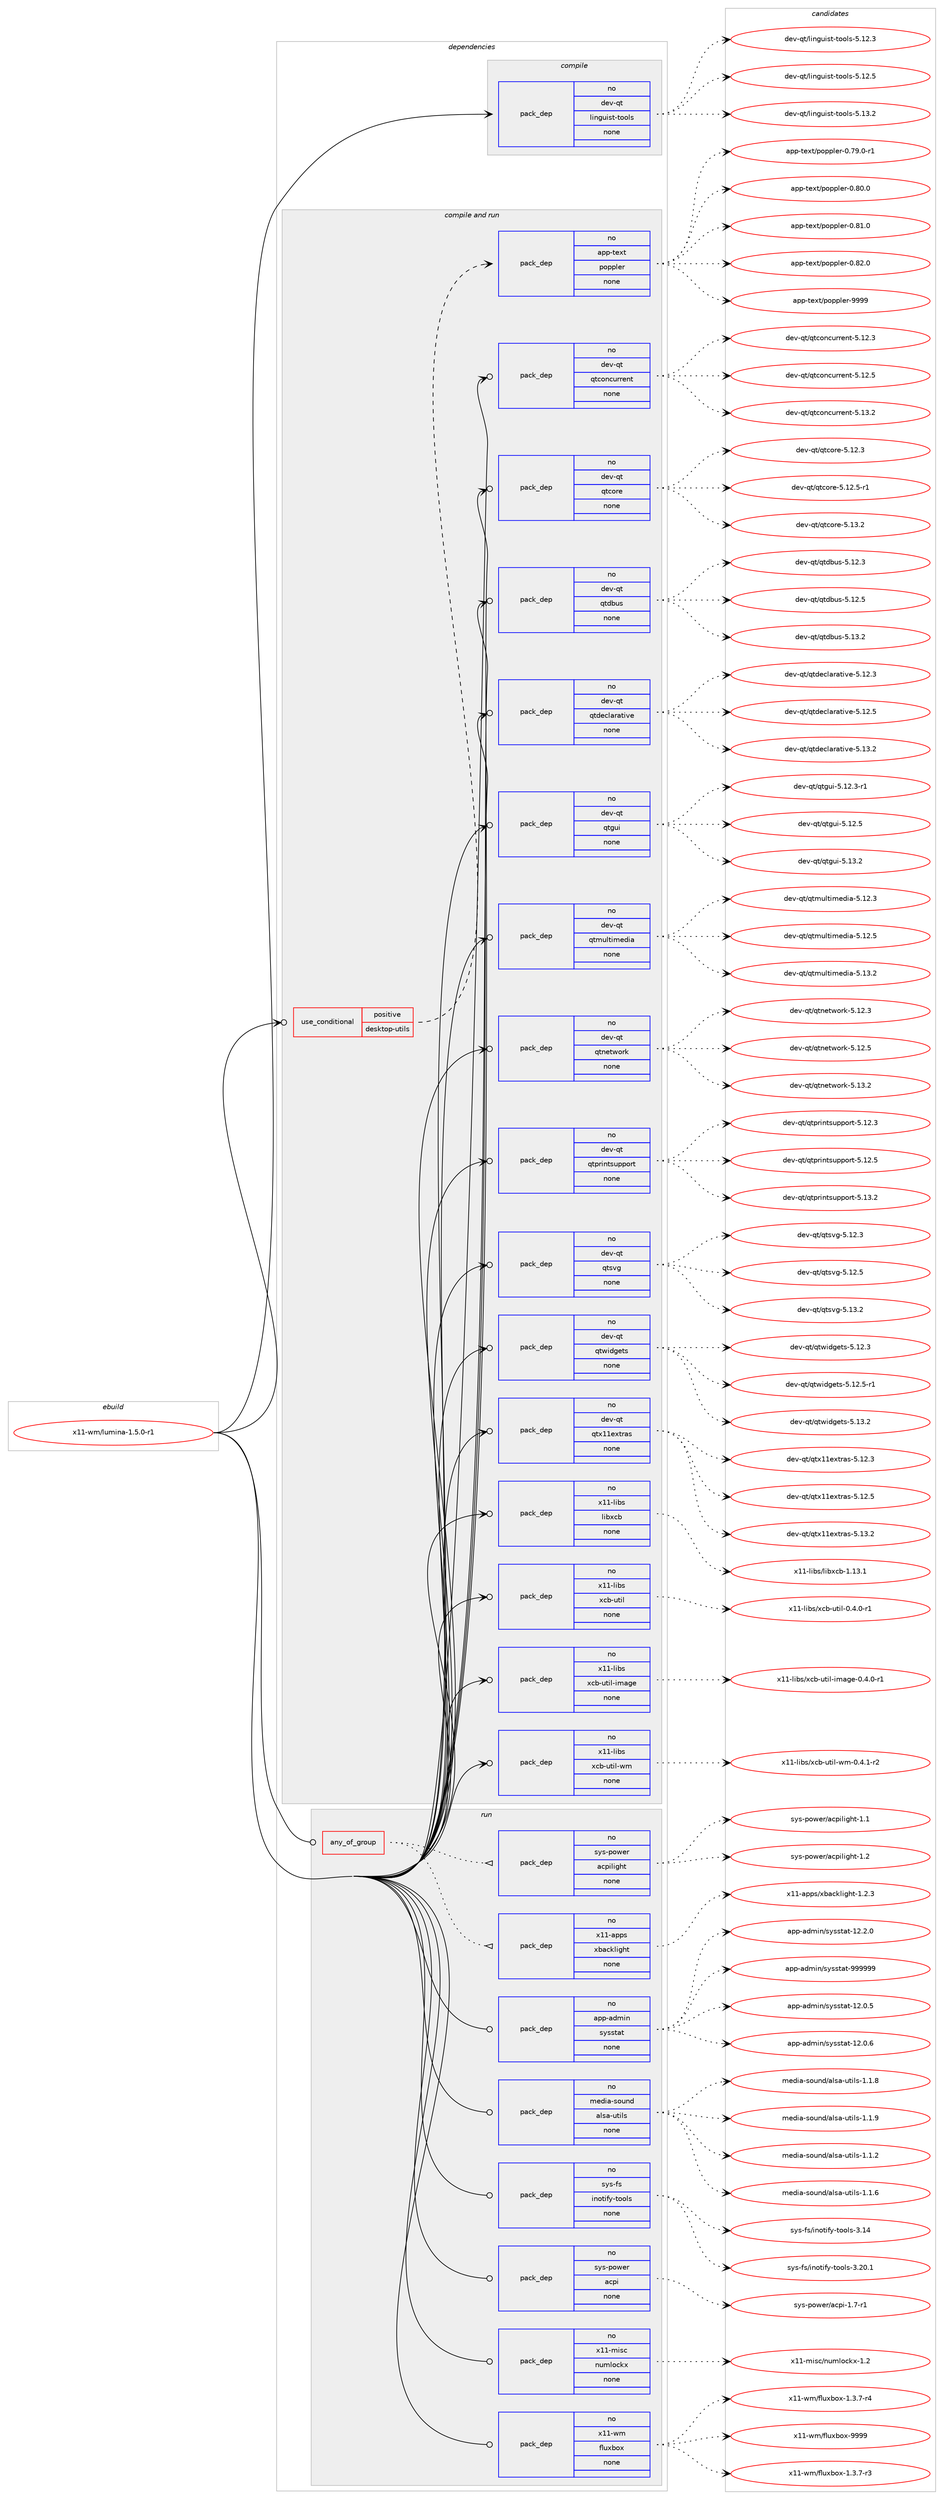 digraph prolog {

# *************
# Graph options
# *************

newrank=true;
concentrate=true;
compound=true;
graph [rankdir=LR,fontname=Helvetica,fontsize=10,ranksep=1.5];#, ranksep=2.5, nodesep=0.2];
edge  [arrowhead=vee];
node  [fontname=Helvetica,fontsize=10];

# **********
# The ebuild
# **********

subgraph cluster_leftcol {
color=gray;
rank=same;
label=<<i>ebuild</i>>;
id [label="x11-wm/lumina-1.5.0-r1", color=red, width=4, href="../x11-wm/lumina-1.5.0-r1.svg"];
}

# ****************
# The dependencies
# ****************

subgraph cluster_midcol {
color=gray;
label=<<i>dependencies</i>>;
subgraph cluster_compile {
fillcolor="#eeeeee";
style=filled;
label=<<i>compile</i>>;
subgraph pack688874 {
dependency926371 [label=<<TABLE BORDER="0" CELLBORDER="1" CELLSPACING="0" CELLPADDING="4" WIDTH="220"><TR><TD ROWSPAN="6" CELLPADDING="30">pack_dep</TD></TR><TR><TD WIDTH="110">no</TD></TR><TR><TD>dev-qt</TD></TR><TR><TD>linguist-tools</TD></TR><TR><TD>none</TD></TR><TR><TD></TD></TR></TABLE>>, shape=none, color=blue];
}
id:e -> dependency926371:w [weight=20,style="solid",arrowhead="vee"];
}
subgraph cluster_compileandrun {
fillcolor="#eeeeee";
style=filled;
label=<<i>compile and run</i>>;
subgraph cond220649 {
dependency926372 [label=<<TABLE BORDER="0" CELLBORDER="1" CELLSPACING="0" CELLPADDING="4"><TR><TD ROWSPAN="3" CELLPADDING="10">use_conditional</TD></TR><TR><TD>positive</TD></TR><TR><TD>desktop-utils</TD></TR></TABLE>>, shape=none, color=red];
subgraph pack688875 {
dependency926373 [label=<<TABLE BORDER="0" CELLBORDER="1" CELLSPACING="0" CELLPADDING="4" WIDTH="220"><TR><TD ROWSPAN="6" CELLPADDING="30">pack_dep</TD></TR><TR><TD WIDTH="110">no</TD></TR><TR><TD>app-text</TD></TR><TR><TD>poppler</TD></TR><TR><TD>none</TD></TR><TR><TD></TD></TR></TABLE>>, shape=none, color=blue];
}
dependency926372:e -> dependency926373:w [weight=20,style="dashed",arrowhead="vee"];
}
id:e -> dependency926372:w [weight=20,style="solid",arrowhead="odotvee"];
subgraph pack688876 {
dependency926374 [label=<<TABLE BORDER="0" CELLBORDER="1" CELLSPACING="0" CELLPADDING="4" WIDTH="220"><TR><TD ROWSPAN="6" CELLPADDING="30">pack_dep</TD></TR><TR><TD WIDTH="110">no</TD></TR><TR><TD>dev-qt</TD></TR><TR><TD>qtconcurrent</TD></TR><TR><TD>none</TD></TR><TR><TD></TD></TR></TABLE>>, shape=none, color=blue];
}
id:e -> dependency926374:w [weight=20,style="solid",arrowhead="odotvee"];
subgraph pack688877 {
dependency926375 [label=<<TABLE BORDER="0" CELLBORDER="1" CELLSPACING="0" CELLPADDING="4" WIDTH="220"><TR><TD ROWSPAN="6" CELLPADDING="30">pack_dep</TD></TR><TR><TD WIDTH="110">no</TD></TR><TR><TD>dev-qt</TD></TR><TR><TD>qtcore</TD></TR><TR><TD>none</TD></TR><TR><TD></TD></TR></TABLE>>, shape=none, color=blue];
}
id:e -> dependency926375:w [weight=20,style="solid",arrowhead="odotvee"];
subgraph pack688878 {
dependency926376 [label=<<TABLE BORDER="0" CELLBORDER="1" CELLSPACING="0" CELLPADDING="4" WIDTH="220"><TR><TD ROWSPAN="6" CELLPADDING="30">pack_dep</TD></TR><TR><TD WIDTH="110">no</TD></TR><TR><TD>dev-qt</TD></TR><TR><TD>qtdbus</TD></TR><TR><TD>none</TD></TR><TR><TD></TD></TR></TABLE>>, shape=none, color=blue];
}
id:e -> dependency926376:w [weight=20,style="solid",arrowhead="odotvee"];
subgraph pack688879 {
dependency926377 [label=<<TABLE BORDER="0" CELLBORDER="1" CELLSPACING="0" CELLPADDING="4" WIDTH="220"><TR><TD ROWSPAN="6" CELLPADDING="30">pack_dep</TD></TR><TR><TD WIDTH="110">no</TD></TR><TR><TD>dev-qt</TD></TR><TR><TD>qtdeclarative</TD></TR><TR><TD>none</TD></TR><TR><TD></TD></TR></TABLE>>, shape=none, color=blue];
}
id:e -> dependency926377:w [weight=20,style="solid",arrowhead="odotvee"];
subgraph pack688880 {
dependency926378 [label=<<TABLE BORDER="0" CELLBORDER="1" CELLSPACING="0" CELLPADDING="4" WIDTH="220"><TR><TD ROWSPAN="6" CELLPADDING="30">pack_dep</TD></TR><TR><TD WIDTH="110">no</TD></TR><TR><TD>dev-qt</TD></TR><TR><TD>qtgui</TD></TR><TR><TD>none</TD></TR><TR><TD></TD></TR></TABLE>>, shape=none, color=blue];
}
id:e -> dependency926378:w [weight=20,style="solid",arrowhead="odotvee"];
subgraph pack688881 {
dependency926379 [label=<<TABLE BORDER="0" CELLBORDER="1" CELLSPACING="0" CELLPADDING="4" WIDTH="220"><TR><TD ROWSPAN="6" CELLPADDING="30">pack_dep</TD></TR><TR><TD WIDTH="110">no</TD></TR><TR><TD>dev-qt</TD></TR><TR><TD>qtmultimedia</TD></TR><TR><TD>none</TD></TR><TR><TD></TD></TR></TABLE>>, shape=none, color=blue];
}
id:e -> dependency926379:w [weight=20,style="solid",arrowhead="odotvee"];
subgraph pack688882 {
dependency926380 [label=<<TABLE BORDER="0" CELLBORDER="1" CELLSPACING="0" CELLPADDING="4" WIDTH="220"><TR><TD ROWSPAN="6" CELLPADDING="30">pack_dep</TD></TR><TR><TD WIDTH="110">no</TD></TR><TR><TD>dev-qt</TD></TR><TR><TD>qtnetwork</TD></TR><TR><TD>none</TD></TR><TR><TD></TD></TR></TABLE>>, shape=none, color=blue];
}
id:e -> dependency926380:w [weight=20,style="solid",arrowhead="odotvee"];
subgraph pack688883 {
dependency926381 [label=<<TABLE BORDER="0" CELLBORDER="1" CELLSPACING="0" CELLPADDING="4" WIDTH="220"><TR><TD ROWSPAN="6" CELLPADDING="30">pack_dep</TD></TR><TR><TD WIDTH="110">no</TD></TR><TR><TD>dev-qt</TD></TR><TR><TD>qtprintsupport</TD></TR><TR><TD>none</TD></TR><TR><TD></TD></TR></TABLE>>, shape=none, color=blue];
}
id:e -> dependency926381:w [weight=20,style="solid",arrowhead="odotvee"];
subgraph pack688884 {
dependency926382 [label=<<TABLE BORDER="0" CELLBORDER="1" CELLSPACING="0" CELLPADDING="4" WIDTH="220"><TR><TD ROWSPAN="6" CELLPADDING="30">pack_dep</TD></TR><TR><TD WIDTH="110">no</TD></TR><TR><TD>dev-qt</TD></TR><TR><TD>qtsvg</TD></TR><TR><TD>none</TD></TR><TR><TD></TD></TR></TABLE>>, shape=none, color=blue];
}
id:e -> dependency926382:w [weight=20,style="solid",arrowhead="odotvee"];
subgraph pack688885 {
dependency926383 [label=<<TABLE BORDER="0" CELLBORDER="1" CELLSPACING="0" CELLPADDING="4" WIDTH="220"><TR><TD ROWSPAN="6" CELLPADDING="30">pack_dep</TD></TR><TR><TD WIDTH="110">no</TD></TR><TR><TD>dev-qt</TD></TR><TR><TD>qtwidgets</TD></TR><TR><TD>none</TD></TR><TR><TD></TD></TR></TABLE>>, shape=none, color=blue];
}
id:e -> dependency926383:w [weight=20,style="solid",arrowhead="odotvee"];
subgraph pack688886 {
dependency926384 [label=<<TABLE BORDER="0" CELLBORDER="1" CELLSPACING="0" CELLPADDING="4" WIDTH="220"><TR><TD ROWSPAN="6" CELLPADDING="30">pack_dep</TD></TR><TR><TD WIDTH="110">no</TD></TR><TR><TD>dev-qt</TD></TR><TR><TD>qtx11extras</TD></TR><TR><TD>none</TD></TR><TR><TD></TD></TR></TABLE>>, shape=none, color=blue];
}
id:e -> dependency926384:w [weight=20,style="solid",arrowhead="odotvee"];
subgraph pack688887 {
dependency926385 [label=<<TABLE BORDER="0" CELLBORDER="1" CELLSPACING="0" CELLPADDING="4" WIDTH="220"><TR><TD ROWSPAN="6" CELLPADDING="30">pack_dep</TD></TR><TR><TD WIDTH="110">no</TD></TR><TR><TD>x11-libs</TD></TR><TR><TD>libxcb</TD></TR><TR><TD>none</TD></TR><TR><TD></TD></TR></TABLE>>, shape=none, color=blue];
}
id:e -> dependency926385:w [weight=20,style="solid",arrowhead="odotvee"];
subgraph pack688888 {
dependency926386 [label=<<TABLE BORDER="0" CELLBORDER="1" CELLSPACING="0" CELLPADDING="4" WIDTH="220"><TR><TD ROWSPAN="6" CELLPADDING="30">pack_dep</TD></TR><TR><TD WIDTH="110">no</TD></TR><TR><TD>x11-libs</TD></TR><TR><TD>xcb-util</TD></TR><TR><TD>none</TD></TR><TR><TD></TD></TR></TABLE>>, shape=none, color=blue];
}
id:e -> dependency926386:w [weight=20,style="solid",arrowhead="odotvee"];
subgraph pack688889 {
dependency926387 [label=<<TABLE BORDER="0" CELLBORDER="1" CELLSPACING="0" CELLPADDING="4" WIDTH="220"><TR><TD ROWSPAN="6" CELLPADDING="30">pack_dep</TD></TR><TR><TD WIDTH="110">no</TD></TR><TR><TD>x11-libs</TD></TR><TR><TD>xcb-util-image</TD></TR><TR><TD>none</TD></TR><TR><TD></TD></TR></TABLE>>, shape=none, color=blue];
}
id:e -> dependency926387:w [weight=20,style="solid",arrowhead="odotvee"];
subgraph pack688890 {
dependency926388 [label=<<TABLE BORDER="0" CELLBORDER="1" CELLSPACING="0" CELLPADDING="4" WIDTH="220"><TR><TD ROWSPAN="6" CELLPADDING="30">pack_dep</TD></TR><TR><TD WIDTH="110">no</TD></TR><TR><TD>x11-libs</TD></TR><TR><TD>xcb-util-wm</TD></TR><TR><TD>none</TD></TR><TR><TD></TD></TR></TABLE>>, shape=none, color=blue];
}
id:e -> dependency926388:w [weight=20,style="solid",arrowhead="odotvee"];
}
subgraph cluster_run {
fillcolor="#eeeeee";
style=filled;
label=<<i>run</i>>;
subgraph any16250 {
dependency926389 [label=<<TABLE BORDER="0" CELLBORDER="1" CELLSPACING="0" CELLPADDING="4"><TR><TD CELLPADDING="10">any_of_group</TD></TR></TABLE>>, shape=none, color=red];subgraph pack688891 {
dependency926390 [label=<<TABLE BORDER="0" CELLBORDER="1" CELLSPACING="0" CELLPADDING="4" WIDTH="220"><TR><TD ROWSPAN="6" CELLPADDING="30">pack_dep</TD></TR><TR><TD WIDTH="110">no</TD></TR><TR><TD>x11-apps</TD></TR><TR><TD>xbacklight</TD></TR><TR><TD>none</TD></TR><TR><TD></TD></TR></TABLE>>, shape=none, color=blue];
}
dependency926389:e -> dependency926390:w [weight=20,style="dotted",arrowhead="oinv"];
subgraph pack688892 {
dependency926391 [label=<<TABLE BORDER="0" CELLBORDER="1" CELLSPACING="0" CELLPADDING="4" WIDTH="220"><TR><TD ROWSPAN="6" CELLPADDING="30">pack_dep</TD></TR><TR><TD WIDTH="110">no</TD></TR><TR><TD>sys-power</TD></TR><TR><TD>acpilight</TD></TR><TR><TD>none</TD></TR><TR><TD></TD></TR></TABLE>>, shape=none, color=blue];
}
dependency926389:e -> dependency926391:w [weight=20,style="dotted",arrowhead="oinv"];
}
id:e -> dependency926389:w [weight=20,style="solid",arrowhead="odot"];
subgraph pack688893 {
dependency926392 [label=<<TABLE BORDER="0" CELLBORDER="1" CELLSPACING="0" CELLPADDING="4" WIDTH="220"><TR><TD ROWSPAN="6" CELLPADDING="30">pack_dep</TD></TR><TR><TD WIDTH="110">no</TD></TR><TR><TD>app-admin</TD></TR><TR><TD>sysstat</TD></TR><TR><TD>none</TD></TR><TR><TD></TD></TR></TABLE>>, shape=none, color=blue];
}
id:e -> dependency926392:w [weight=20,style="solid",arrowhead="odot"];
subgraph pack688894 {
dependency926393 [label=<<TABLE BORDER="0" CELLBORDER="1" CELLSPACING="0" CELLPADDING="4" WIDTH="220"><TR><TD ROWSPAN="6" CELLPADDING="30">pack_dep</TD></TR><TR><TD WIDTH="110">no</TD></TR><TR><TD>media-sound</TD></TR><TR><TD>alsa-utils</TD></TR><TR><TD>none</TD></TR><TR><TD></TD></TR></TABLE>>, shape=none, color=blue];
}
id:e -> dependency926393:w [weight=20,style="solid",arrowhead="odot"];
subgraph pack688895 {
dependency926394 [label=<<TABLE BORDER="0" CELLBORDER="1" CELLSPACING="0" CELLPADDING="4" WIDTH="220"><TR><TD ROWSPAN="6" CELLPADDING="30">pack_dep</TD></TR><TR><TD WIDTH="110">no</TD></TR><TR><TD>sys-fs</TD></TR><TR><TD>inotify-tools</TD></TR><TR><TD>none</TD></TR><TR><TD></TD></TR></TABLE>>, shape=none, color=blue];
}
id:e -> dependency926394:w [weight=20,style="solid",arrowhead="odot"];
subgraph pack688896 {
dependency926395 [label=<<TABLE BORDER="0" CELLBORDER="1" CELLSPACING="0" CELLPADDING="4" WIDTH="220"><TR><TD ROWSPAN="6" CELLPADDING="30">pack_dep</TD></TR><TR><TD WIDTH="110">no</TD></TR><TR><TD>sys-power</TD></TR><TR><TD>acpi</TD></TR><TR><TD>none</TD></TR><TR><TD></TD></TR></TABLE>>, shape=none, color=blue];
}
id:e -> dependency926395:w [weight=20,style="solid",arrowhead="odot"];
subgraph pack688897 {
dependency926396 [label=<<TABLE BORDER="0" CELLBORDER="1" CELLSPACING="0" CELLPADDING="4" WIDTH="220"><TR><TD ROWSPAN="6" CELLPADDING="30">pack_dep</TD></TR><TR><TD WIDTH="110">no</TD></TR><TR><TD>x11-misc</TD></TR><TR><TD>numlockx</TD></TR><TR><TD>none</TD></TR><TR><TD></TD></TR></TABLE>>, shape=none, color=blue];
}
id:e -> dependency926396:w [weight=20,style="solid",arrowhead="odot"];
subgraph pack688898 {
dependency926397 [label=<<TABLE BORDER="0" CELLBORDER="1" CELLSPACING="0" CELLPADDING="4" WIDTH="220"><TR><TD ROWSPAN="6" CELLPADDING="30">pack_dep</TD></TR><TR><TD WIDTH="110">no</TD></TR><TR><TD>x11-wm</TD></TR><TR><TD>fluxbox</TD></TR><TR><TD>none</TD></TR><TR><TD></TD></TR></TABLE>>, shape=none, color=blue];
}
id:e -> dependency926397:w [weight=20,style="solid",arrowhead="odot"];
}
}

# **************
# The candidates
# **************

subgraph cluster_choices {
rank=same;
color=gray;
label=<<i>candidates</i>>;

subgraph choice688874 {
color=black;
nodesep=1;
choice10010111845113116471081051101031171051151164511611111110811545534649504651 [label="dev-qt/linguist-tools-5.12.3", color=red, width=4,href="../dev-qt/linguist-tools-5.12.3.svg"];
choice10010111845113116471081051101031171051151164511611111110811545534649504653 [label="dev-qt/linguist-tools-5.12.5", color=red, width=4,href="../dev-qt/linguist-tools-5.12.5.svg"];
choice10010111845113116471081051101031171051151164511611111110811545534649514650 [label="dev-qt/linguist-tools-5.13.2", color=red, width=4,href="../dev-qt/linguist-tools-5.13.2.svg"];
dependency926371:e -> choice10010111845113116471081051101031171051151164511611111110811545534649504651:w [style=dotted,weight="100"];
dependency926371:e -> choice10010111845113116471081051101031171051151164511611111110811545534649504653:w [style=dotted,weight="100"];
dependency926371:e -> choice10010111845113116471081051101031171051151164511611111110811545534649514650:w [style=dotted,weight="100"];
}
subgraph choice688875 {
color=black;
nodesep=1;
choice971121124511610112011647112111112112108101114454846555746484511449 [label="app-text/poppler-0.79.0-r1", color=red, width=4,href="../app-text/poppler-0.79.0-r1.svg"];
choice97112112451161011201164711211111211210810111445484656484648 [label="app-text/poppler-0.80.0", color=red, width=4,href="../app-text/poppler-0.80.0.svg"];
choice97112112451161011201164711211111211210810111445484656494648 [label="app-text/poppler-0.81.0", color=red, width=4,href="../app-text/poppler-0.81.0.svg"];
choice97112112451161011201164711211111211210810111445484656504648 [label="app-text/poppler-0.82.0", color=red, width=4,href="../app-text/poppler-0.82.0.svg"];
choice9711211245116101120116471121111121121081011144557575757 [label="app-text/poppler-9999", color=red, width=4,href="../app-text/poppler-9999.svg"];
dependency926373:e -> choice971121124511610112011647112111112112108101114454846555746484511449:w [style=dotted,weight="100"];
dependency926373:e -> choice97112112451161011201164711211111211210810111445484656484648:w [style=dotted,weight="100"];
dependency926373:e -> choice97112112451161011201164711211111211210810111445484656494648:w [style=dotted,weight="100"];
dependency926373:e -> choice97112112451161011201164711211111211210810111445484656504648:w [style=dotted,weight="100"];
dependency926373:e -> choice9711211245116101120116471121111121121081011144557575757:w [style=dotted,weight="100"];
}
subgraph choice688876 {
color=black;
nodesep=1;
choice1001011184511311647113116991111109911711411410111011645534649504651 [label="dev-qt/qtconcurrent-5.12.3", color=red, width=4,href="../dev-qt/qtconcurrent-5.12.3.svg"];
choice1001011184511311647113116991111109911711411410111011645534649504653 [label="dev-qt/qtconcurrent-5.12.5", color=red, width=4,href="../dev-qt/qtconcurrent-5.12.5.svg"];
choice1001011184511311647113116991111109911711411410111011645534649514650 [label="dev-qt/qtconcurrent-5.13.2", color=red, width=4,href="../dev-qt/qtconcurrent-5.13.2.svg"];
dependency926374:e -> choice1001011184511311647113116991111109911711411410111011645534649504651:w [style=dotted,weight="100"];
dependency926374:e -> choice1001011184511311647113116991111109911711411410111011645534649504653:w [style=dotted,weight="100"];
dependency926374:e -> choice1001011184511311647113116991111109911711411410111011645534649514650:w [style=dotted,weight="100"];
}
subgraph choice688877 {
color=black;
nodesep=1;
choice10010111845113116471131169911111410145534649504651 [label="dev-qt/qtcore-5.12.3", color=red, width=4,href="../dev-qt/qtcore-5.12.3.svg"];
choice100101118451131164711311699111114101455346495046534511449 [label="dev-qt/qtcore-5.12.5-r1", color=red, width=4,href="../dev-qt/qtcore-5.12.5-r1.svg"];
choice10010111845113116471131169911111410145534649514650 [label="dev-qt/qtcore-5.13.2", color=red, width=4,href="../dev-qt/qtcore-5.13.2.svg"];
dependency926375:e -> choice10010111845113116471131169911111410145534649504651:w [style=dotted,weight="100"];
dependency926375:e -> choice100101118451131164711311699111114101455346495046534511449:w [style=dotted,weight="100"];
dependency926375:e -> choice10010111845113116471131169911111410145534649514650:w [style=dotted,weight="100"];
}
subgraph choice688878 {
color=black;
nodesep=1;
choice10010111845113116471131161009811711545534649504651 [label="dev-qt/qtdbus-5.12.3", color=red, width=4,href="../dev-qt/qtdbus-5.12.3.svg"];
choice10010111845113116471131161009811711545534649504653 [label="dev-qt/qtdbus-5.12.5", color=red, width=4,href="../dev-qt/qtdbus-5.12.5.svg"];
choice10010111845113116471131161009811711545534649514650 [label="dev-qt/qtdbus-5.13.2", color=red, width=4,href="../dev-qt/qtdbus-5.13.2.svg"];
dependency926376:e -> choice10010111845113116471131161009811711545534649504651:w [style=dotted,weight="100"];
dependency926376:e -> choice10010111845113116471131161009811711545534649504653:w [style=dotted,weight="100"];
dependency926376:e -> choice10010111845113116471131161009811711545534649514650:w [style=dotted,weight="100"];
}
subgraph choice688879 {
color=black;
nodesep=1;
choice100101118451131164711311610010199108971149711610511810145534649504651 [label="dev-qt/qtdeclarative-5.12.3", color=red, width=4,href="../dev-qt/qtdeclarative-5.12.3.svg"];
choice100101118451131164711311610010199108971149711610511810145534649504653 [label="dev-qt/qtdeclarative-5.12.5", color=red, width=4,href="../dev-qt/qtdeclarative-5.12.5.svg"];
choice100101118451131164711311610010199108971149711610511810145534649514650 [label="dev-qt/qtdeclarative-5.13.2", color=red, width=4,href="../dev-qt/qtdeclarative-5.13.2.svg"];
dependency926377:e -> choice100101118451131164711311610010199108971149711610511810145534649504651:w [style=dotted,weight="100"];
dependency926377:e -> choice100101118451131164711311610010199108971149711610511810145534649504653:w [style=dotted,weight="100"];
dependency926377:e -> choice100101118451131164711311610010199108971149711610511810145534649514650:w [style=dotted,weight="100"];
}
subgraph choice688880 {
color=black;
nodesep=1;
choice1001011184511311647113116103117105455346495046514511449 [label="dev-qt/qtgui-5.12.3-r1", color=red, width=4,href="../dev-qt/qtgui-5.12.3-r1.svg"];
choice100101118451131164711311610311710545534649504653 [label="dev-qt/qtgui-5.12.5", color=red, width=4,href="../dev-qt/qtgui-5.12.5.svg"];
choice100101118451131164711311610311710545534649514650 [label="dev-qt/qtgui-5.13.2", color=red, width=4,href="../dev-qt/qtgui-5.13.2.svg"];
dependency926378:e -> choice1001011184511311647113116103117105455346495046514511449:w [style=dotted,weight="100"];
dependency926378:e -> choice100101118451131164711311610311710545534649504653:w [style=dotted,weight="100"];
dependency926378:e -> choice100101118451131164711311610311710545534649514650:w [style=dotted,weight="100"];
}
subgraph choice688881 {
color=black;
nodesep=1;
choice10010111845113116471131161091171081161051091011001059745534649504651 [label="dev-qt/qtmultimedia-5.12.3", color=red, width=4,href="../dev-qt/qtmultimedia-5.12.3.svg"];
choice10010111845113116471131161091171081161051091011001059745534649504653 [label="dev-qt/qtmultimedia-5.12.5", color=red, width=4,href="../dev-qt/qtmultimedia-5.12.5.svg"];
choice10010111845113116471131161091171081161051091011001059745534649514650 [label="dev-qt/qtmultimedia-5.13.2", color=red, width=4,href="../dev-qt/qtmultimedia-5.13.2.svg"];
dependency926379:e -> choice10010111845113116471131161091171081161051091011001059745534649504651:w [style=dotted,weight="100"];
dependency926379:e -> choice10010111845113116471131161091171081161051091011001059745534649504653:w [style=dotted,weight="100"];
dependency926379:e -> choice10010111845113116471131161091171081161051091011001059745534649514650:w [style=dotted,weight="100"];
}
subgraph choice688882 {
color=black;
nodesep=1;
choice100101118451131164711311611010111611911111410745534649504651 [label="dev-qt/qtnetwork-5.12.3", color=red, width=4,href="../dev-qt/qtnetwork-5.12.3.svg"];
choice100101118451131164711311611010111611911111410745534649504653 [label="dev-qt/qtnetwork-5.12.5", color=red, width=4,href="../dev-qt/qtnetwork-5.12.5.svg"];
choice100101118451131164711311611010111611911111410745534649514650 [label="dev-qt/qtnetwork-5.13.2", color=red, width=4,href="../dev-qt/qtnetwork-5.13.2.svg"];
dependency926380:e -> choice100101118451131164711311611010111611911111410745534649504651:w [style=dotted,weight="100"];
dependency926380:e -> choice100101118451131164711311611010111611911111410745534649504653:w [style=dotted,weight="100"];
dependency926380:e -> choice100101118451131164711311611010111611911111410745534649514650:w [style=dotted,weight="100"];
}
subgraph choice688883 {
color=black;
nodesep=1;
choice100101118451131164711311611211410511011611511711211211111411645534649504651 [label="dev-qt/qtprintsupport-5.12.3", color=red, width=4,href="../dev-qt/qtprintsupport-5.12.3.svg"];
choice100101118451131164711311611211410511011611511711211211111411645534649504653 [label="dev-qt/qtprintsupport-5.12.5", color=red, width=4,href="../dev-qt/qtprintsupport-5.12.5.svg"];
choice100101118451131164711311611211410511011611511711211211111411645534649514650 [label="dev-qt/qtprintsupport-5.13.2", color=red, width=4,href="../dev-qt/qtprintsupport-5.13.2.svg"];
dependency926381:e -> choice100101118451131164711311611211410511011611511711211211111411645534649504651:w [style=dotted,weight="100"];
dependency926381:e -> choice100101118451131164711311611211410511011611511711211211111411645534649504653:w [style=dotted,weight="100"];
dependency926381:e -> choice100101118451131164711311611211410511011611511711211211111411645534649514650:w [style=dotted,weight="100"];
}
subgraph choice688884 {
color=black;
nodesep=1;
choice100101118451131164711311611511810345534649504651 [label="dev-qt/qtsvg-5.12.3", color=red, width=4,href="../dev-qt/qtsvg-5.12.3.svg"];
choice100101118451131164711311611511810345534649504653 [label="dev-qt/qtsvg-5.12.5", color=red, width=4,href="../dev-qt/qtsvg-5.12.5.svg"];
choice100101118451131164711311611511810345534649514650 [label="dev-qt/qtsvg-5.13.2", color=red, width=4,href="../dev-qt/qtsvg-5.13.2.svg"];
dependency926382:e -> choice100101118451131164711311611511810345534649504651:w [style=dotted,weight="100"];
dependency926382:e -> choice100101118451131164711311611511810345534649504653:w [style=dotted,weight="100"];
dependency926382:e -> choice100101118451131164711311611511810345534649514650:w [style=dotted,weight="100"];
}
subgraph choice688885 {
color=black;
nodesep=1;
choice100101118451131164711311611910510010310111611545534649504651 [label="dev-qt/qtwidgets-5.12.3", color=red, width=4,href="../dev-qt/qtwidgets-5.12.3.svg"];
choice1001011184511311647113116119105100103101116115455346495046534511449 [label="dev-qt/qtwidgets-5.12.5-r1", color=red, width=4,href="../dev-qt/qtwidgets-5.12.5-r1.svg"];
choice100101118451131164711311611910510010310111611545534649514650 [label="dev-qt/qtwidgets-5.13.2", color=red, width=4,href="../dev-qt/qtwidgets-5.13.2.svg"];
dependency926383:e -> choice100101118451131164711311611910510010310111611545534649504651:w [style=dotted,weight="100"];
dependency926383:e -> choice1001011184511311647113116119105100103101116115455346495046534511449:w [style=dotted,weight="100"];
dependency926383:e -> choice100101118451131164711311611910510010310111611545534649514650:w [style=dotted,weight="100"];
}
subgraph choice688886 {
color=black;
nodesep=1;
choice100101118451131164711311612049491011201161149711545534649504651 [label="dev-qt/qtx11extras-5.12.3", color=red, width=4,href="../dev-qt/qtx11extras-5.12.3.svg"];
choice100101118451131164711311612049491011201161149711545534649504653 [label="dev-qt/qtx11extras-5.12.5", color=red, width=4,href="../dev-qt/qtx11extras-5.12.5.svg"];
choice100101118451131164711311612049491011201161149711545534649514650 [label="dev-qt/qtx11extras-5.13.2", color=red, width=4,href="../dev-qt/qtx11extras-5.13.2.svg"];
dependency926384:e -> choice100101118451131164711311612049491011201161149711545534649504651:w [style=dotted,weight="100"];
dependency926384:e -> choice100101118451131164711311612049491011201161149711545534649504653:w [style=dotted,weight="100"];
dependency926384:e -> choice100101118451131164711311612049491011201161149711545534649514650:w [style=dotted,weight="100"];
}
subgraph choice688887 {
color=black;
nodesep=1;
choice120494945108105981154710810598120999845494649514649 [label="x11-libs/libxcb-1.13.1", color=red, width=4,href="../x11-libs/libxcb-1.13.1.svg"];
dependency926385:e -> choice120494945108105981154710810598120999845494649514649:w [style=dotted,weight="100"];
}
subgraph choice688888 {
color=black;
nodesep=1;
choice12049494510810598115471209998451171161051084548465246484511449 [label="x11-libs/xcb-util-0.4.0-r1", color=red, width=4,href="../x11-libs/xcb-util-0.4.0-r1.svg"];
dependency926386:e -> choice12049494510810598115471209998451171161051084548465246484511449:w [style=dotted,weight="100"];
}
subgraph choice688889 {
color=black;
nodesep=1;
choice120494945108105981154712099984511711610510845105109971031014548465246484511449 [label="x11-libs/xcb-util-image-0.4.0-r1", color=red, width=4,href="../x11-libs/xcb-util-image-0.4.0-r1.svg"];
dependency926387:e -> choice120494945108105981154712099984511711610510845105109971031014548465246484511449:w [style=dotted,weight="100"];
}
subgraph choice688890 {
color=black;
nodesep=1;
choice1204949451081059811547120999845117116105108451191094548465246494511450 [label="x11-libs/xcb-util-wm-0.4.1-r2", color=red, width=4,href="../x11-libs/xcb-util-wm-0.4.1-r2.svg"];
dependency926388:e -> choice1204949451081059811547120999845117116105108451191094548465246494511450:w [style=dotted,weight="100"];
}
subgraph choice688891 {
color=black;
nodesep=1;
choice1204949459711211211547120989799107108105103104116454946504651 [label="x11-apps/xbacklight-1.2.3", color=red, width=4,href="../x11-apps/xbacklight-1.2.3.svg"];
dependency926390:e -> choice1204949459711211211547120989799107108105103104116454946504651:w [style=dotted,weight="100"];
}
subgraph choice688892 {
color=black;
nodesep=1;
choice1151211154511211111910111447979911210510810510310411645494649 [label="sys-power/acpilight-1.1", color=red, width=4,href="../sys-power/acpilight-1.1.svg"];
choice1151211154511211111910111447979911210510810510310411645494650 [label="sys-power/acpilight-1.2", color=red, width=4,href="../sys-power/acpilight-1.2.svg"];
dependency926391:e -> choice1151211154511211111910111447979911210510810510310411645494649:w [style=dotted,weight="100"];
dependency926391:e -> choice1151211154511211111910111447979911210510810510310411645494650:w [style=dotted,weight="100"];
}
subgraph choice688893 {
color=black;
nodesep=1;
choice971121124597100109105110471151211151151169711645495046484653 [label="app-admin/sysstat-12.0.5", color=red, width=4,href="../app-admin/sysstat-12.0.5.svg"];
choice971121124597100109105110471151211151151169711645495046484654 [label="app-admin/sysstat-12.0.6", color=red, width=4,href="../app-admin/sysstat-12.0.6.svg"];
choice971121124597100109105110471151211151151169711645495046504648 [label="app-admin/sysstat-12.2.0", color=red, width=4,href="../app-admin/sysstat-12.2.0.svg"];
choice971121124597100109105110471151211151151169711645575757575757 [label="app-admin/sysstat-999999", color=red, width=4,href="../app-admin/sysstat-999999.svg"];
dependency926392:e -> choice971121124597100109105110471151211151151169711645495046484653:w [style=dotted,weight="100"];
dependency926392:e -> choice971121124597100109105110471151211151151169711645495046484654:w [style=dotted,weight="100"];
dependency926392:e -> choice971121124597100109105110471151211151151169711645495046504648:w [style=dotted,weight="100"];
dependency926392:e -> choice971121124597100109105110471151211151151169711645575757575757:w [style=dotted,weight="100"];
}
subgraph choice688894 {
color=black;
nodesep=1;
choice109101100105974511511111711010047971081159745117116105108115454946494650 [label="media-sound/alsa-utils-1.1.2", color=red, width=4,href="../media-sound/alsa-utils-1.1.2.svg"];
choice109101100105974511511111711010047971081159745117116105108115454946494654 [label="media-sound/alsa-utils-1.1.6", color=red, width=4,href="../media-sound/alsa-utils-1.1.6.svg"];
choice109101100105974511511111711010047971081159745117116105108115454946494656 [label="media-sound/alsa-utils-1.1.8", color=red, width=4,href="../media-sound/alsa-utils-1.1.8.svg"];
choice109101100105974511511111711010047971081159745117116105108115454946494657 [label="media-sound/alsa-utils-1.1.9", color=red, width=4,href="../media-sound/alsa-utils-1.1.9.svg"];
dependency926393:e -> choice109101100105974511511111711010047971081159745117116105108115454946494650:w [style=dotted,weight="100"];
dependency926393:e -> choice109101100105974511511111711010047971081159745117116105108115454946494654:w [style=dotted,weight="100"];
dependency926393:e -> choice109101100105974511511111711010047971081159745117116105108115454946494656:w [style=dotted,weight="100"];
dependency926393:e -> choice109101100105974511511111711010047971081159745117116105108115454946494657:w [style=dotted,weight="100"];
}
subgraph choice688895 {
color=black;
nodesep=1;
choice1151211154510211547105110111116105102121451161111111081154551464952 [label="sys-fs/inotify-tools-3.14", color=red, width=4,href="../sys-fs/inotify-tools-3.14.svg"];
choice11512111545102115471051101111161051021214511611111110811545514650484649 [label="sys-fs/inotify-tools-3.20.1", color=red, width=4,href="../sys-fs/inotify-tools-3.20.1.svg"];
dependency926394:e -> choice1151211154510211547105110111116105102121451161111111081154551464952:w [style=dotted,weight="100"];
dependency926394:e -> choice11512111545102115471051101111161051021214511611111110811545514650484649:w [style=dotted,weight="100"];
}
subgraph choice688896 {
color=black;
nodesep=1;
choice11512111545112111119101114479799112105454946554511449 [label="sys-power/acpi-1.7-r1", color=red, width=4,href="../sys-power/acpi-1.7-r1.svg"];
dependency926395:e -> choice11512111545112111119101114479799112105454946554511449:w [style=dotted,weight="100"];
}
subgraph choice688897 {
color=black;
nodesep=1;
choice12049494510910511599471101171091081119910712045494650 [label="x11-misc/numlockx-1.2", color=red, width=4,href="../x11-misc/numlockx-1.2.svg"];
dependency926396:e -> choice12049494510910511599471101171091081119910712045494650:w [style=dotted,weight="100"];
}
subgraph choice688898 {
color=black;
nodesep=1;
choice12049494511910947102108117120981111204549465146554511451 [label="x11-wm/fluxbox-1.3.7-r3", color=red, width=4,href="../x11-wm/fluxbox-1.3.7-r3.svg"];
choice12049494511910947102108117120981111204549465146554511452 [label="x11-wm/fluxbox-1.3.7-r4", color=red, width=4,href="../x11-wm/fluxbox-1.3.7-r4.svg"];
choice12049494511910947102108117120981111204557575757 [label="x11-wm/fluxbox-9999", color=red, width=4,href="../x11-wm/fluxbox-9999.svg"];
dependency926397:e -> choice12049494511910947102108117120981111204549465146554511451:w [style=dotted,weight="100"];
dependency926397:e -> choice12049494511910947102108117120981111204549465146554511452:w [style=dotted,weight="100"];
dependency926397:e -> choice12049494511910947102108117120981111204557575757:w [style=dotted,weight="100"];
}
}

}
